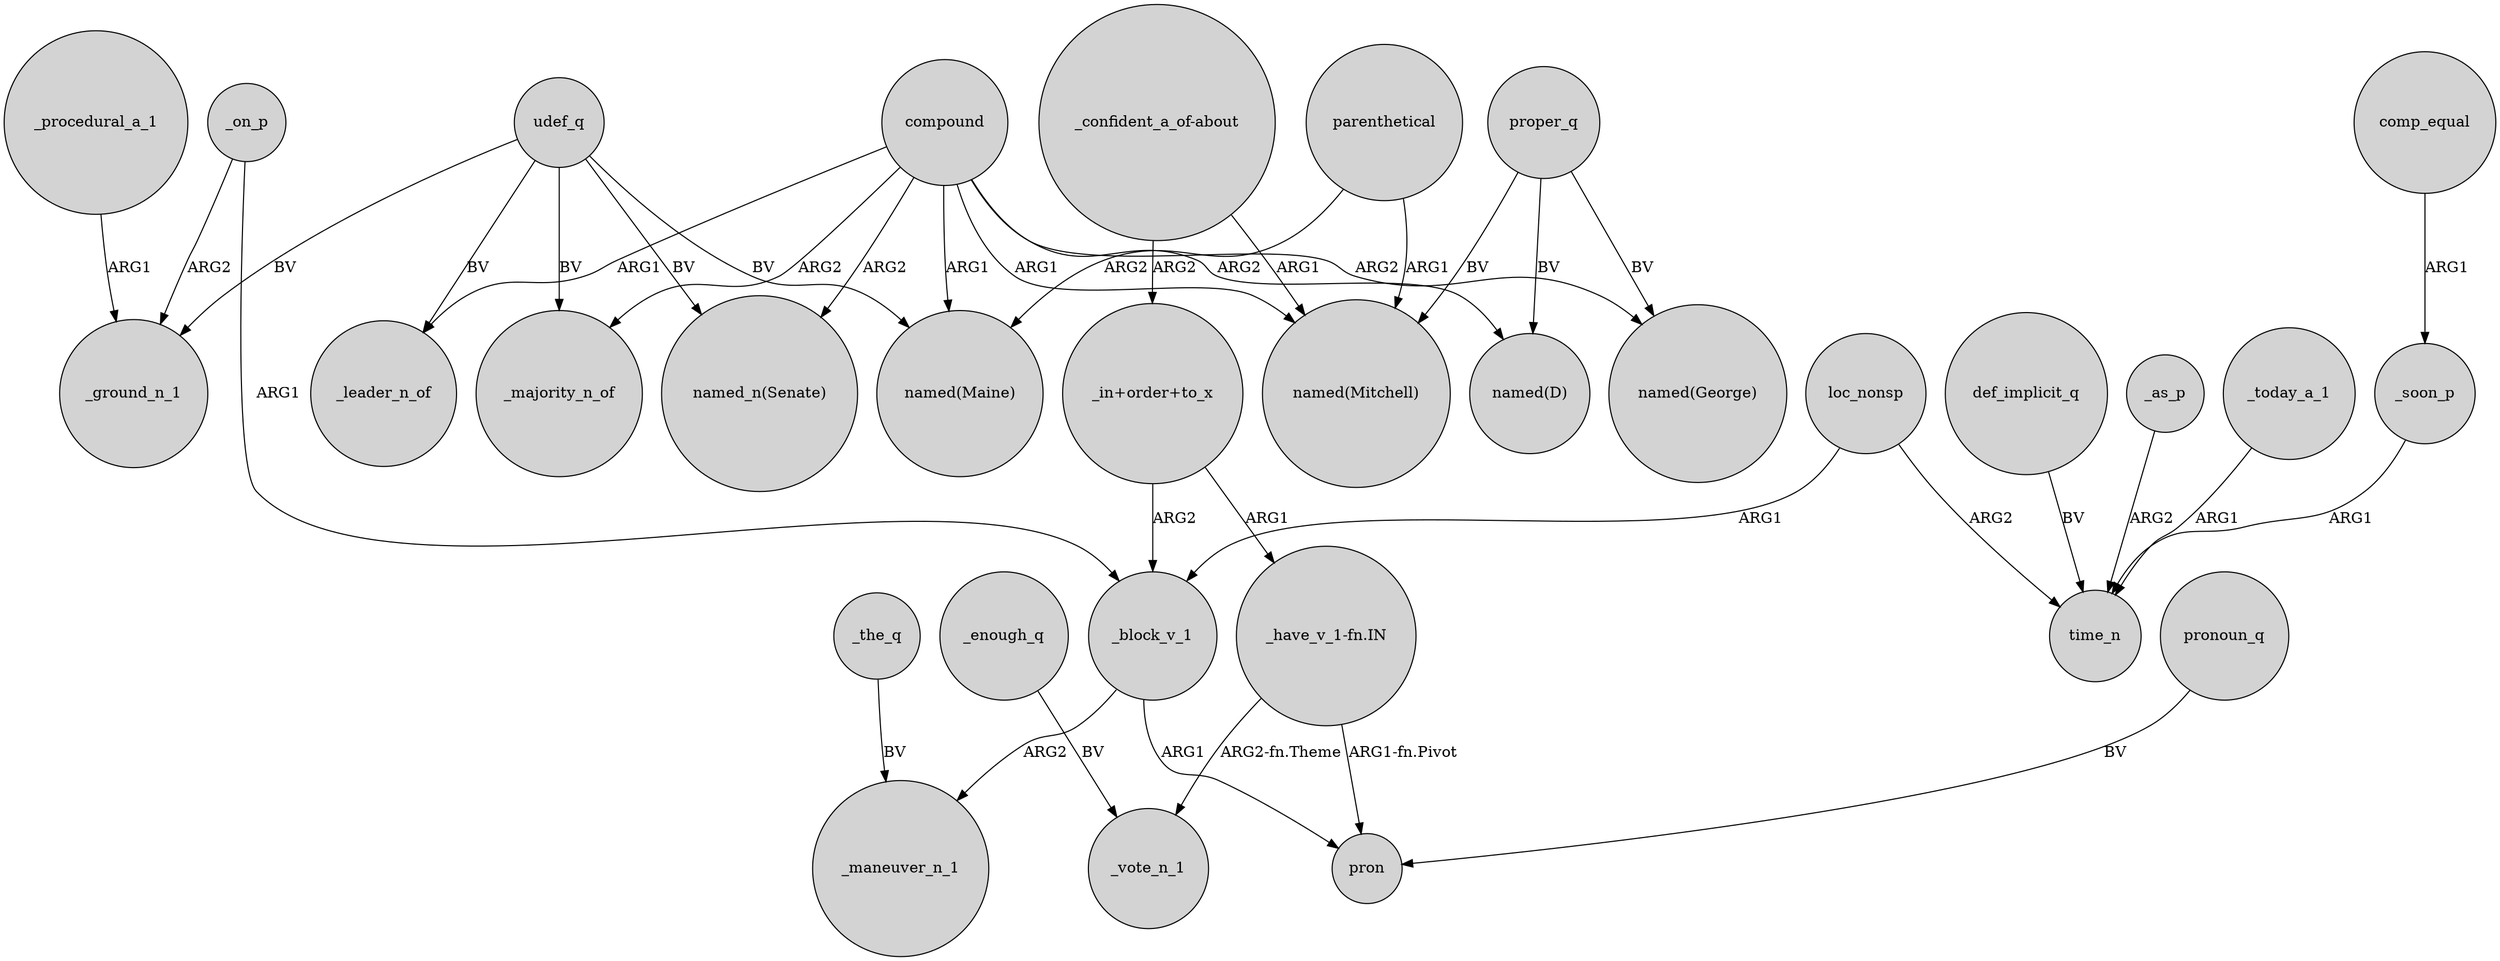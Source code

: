 digraph {
	node [shape=circle style=filled]
	"_have_v_1-fn.IN" -> _vote_n_1 [label="ARG2-fn.Theme"]
	_on_p -> _block_v_1 [label=ARG1]
	_today_a_1 -> time_n [label=ARG1]
	"_confident_a_of-about" -> "_in+order+to_x" [label=ARG2]
	udef_q -> _ground_n_1 [label=BV]
	_the_q -> _maneuver_n_1 [label=BV]
	_block_v_1 -> pron [label=ARG1]
	compound -> _leader_n_of [label=ARG1]
	compound -> "named(George)" [label=ARG2]
	parenthetical -> "named(Mitchell)" [label=ARG1]
	_procedural_a_1 -> _ground_n_1 [label=ARG1]
	"_have_v_1-fn.IN" -> pron [label="ARG1-fn.Pivot"]
	loc_nonsp -> _block_v_1 [label=ARG1]
	udef_q -> _majority_n_of [label=BV]
	loc_nonsp -> time_n [label=ARG2]
	compound -> "named(Mitchell)" [label=ARG1]
	_enough_q -> _vote_n_1 [label=BV]
	comp_equal -> _soon_p [label=ARG1]
	pronoun_q -> pron [label=BV]
	"_in+order+to_x" -> "_have_v_1-fn.IN" [label=ARG1]
	"_in+order+to_x" -> _block_v_1 [label=ARG2]
	compound -> "named_n(Senate)" [label=ARG2]
	compound -> "named(D)" [label=ARG2]
	proper_q -> "named(George)" [label=BV]
	proper_q -> "named(Mitchell)" [label=BV]
	udef_q -> "named_n(Senate)" [label=BV]
	_on_p -> _ground_n_1 [label=ARG2]
	proper_q -> "named(D)" [label=BV]
	compound -> _majority_n_of [label=ARG2]
	udef_q -> "named(Maine)" [label=BV]
	compound -> "named(Maine)" [label=ARG1]
	_soon_p -> time_n [label=ARG1]
	_block_v_1 -> _maneuver_n_1 [label=ARG2]
	"_confident_a_of-about" -> "named(Mitchell)" [label=ARG1]
	udef_q -> _leader_n_of [label=BV]
	parenthetical -> "named(Maine)" [label=ARG2]
	def_implicit_q -> time_n [label=BV]
	_as_p -> time_n [label=ARG2]
}
